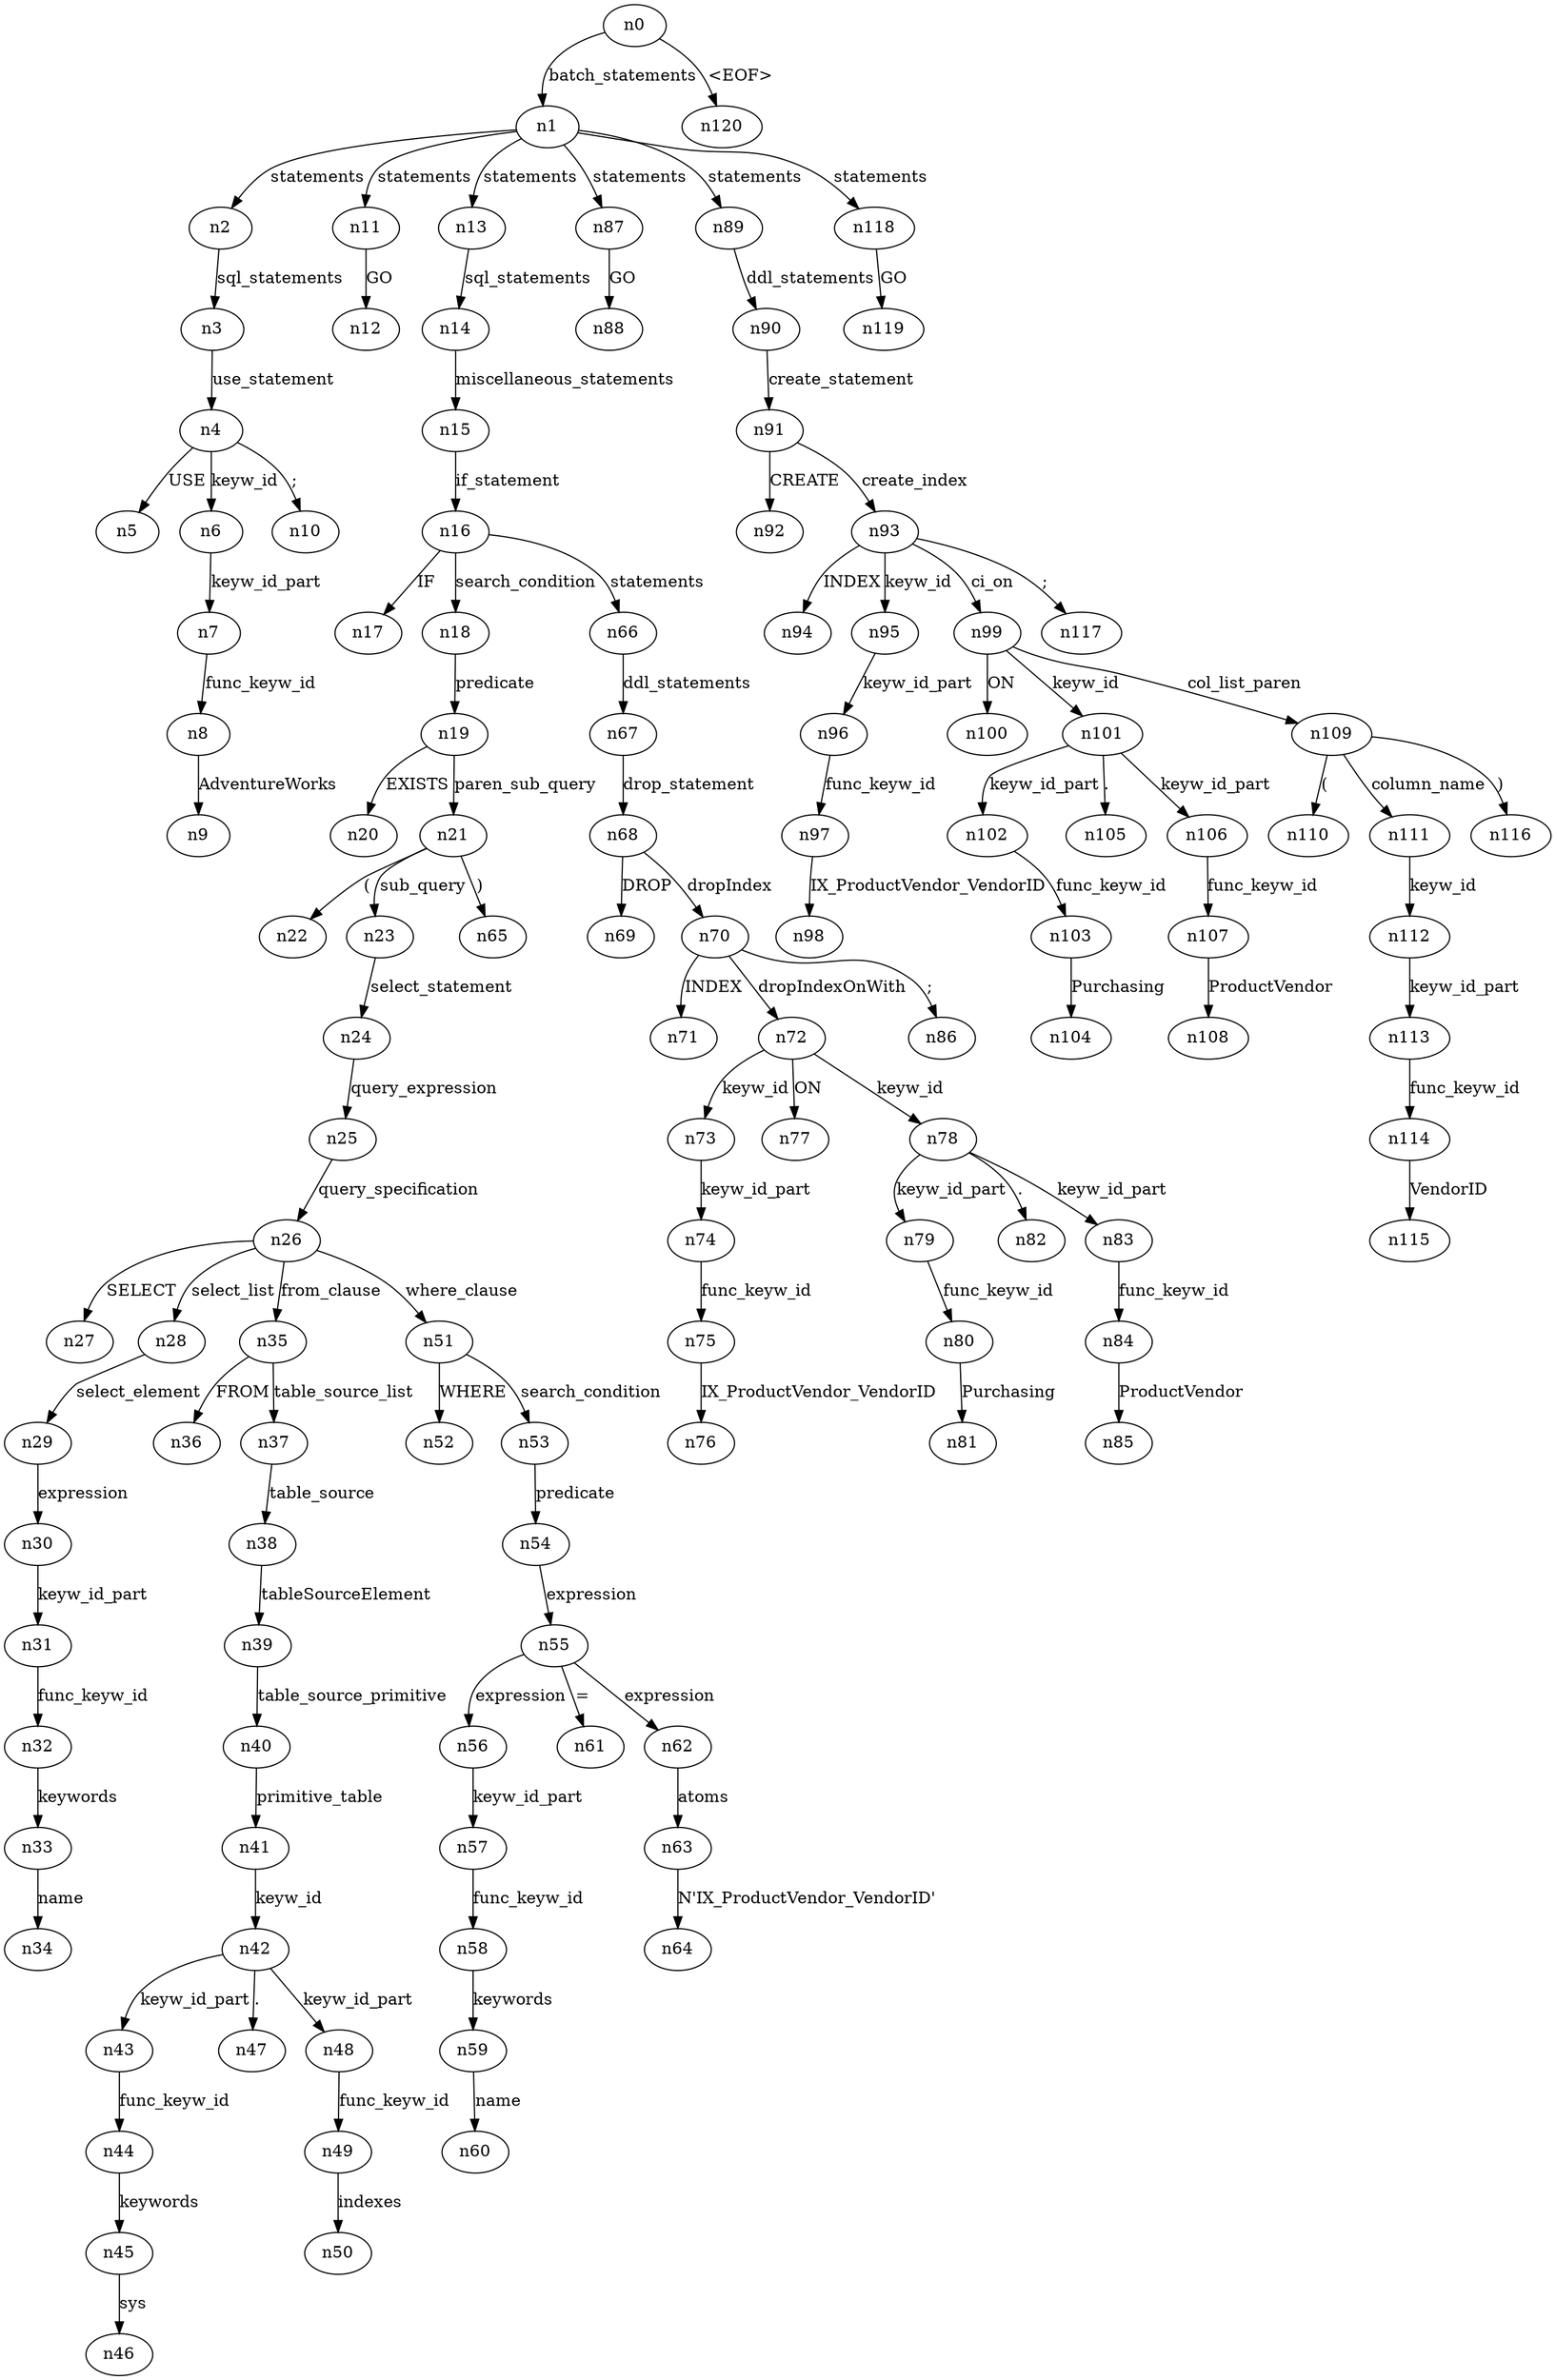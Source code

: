 digraph ParseTree {
  n0 -> n1 [label="batch_statements"];
  n1 -> n2 [label="statements"];
  n2 -> n3 [label="sql_statements"];
  n3 -> n4 [label="use_statement"];
  n4 -> n5 [label="USE"];
  n4 -> n6 [label="keyw_id"];
  n6 -> n7 [label="keyw_id_part"];
  n7 -> n8 [label="func_keyw_id"];
  n8 -> n9 [label="AdventureWorks"];
  n4 -> n10 [label=";"];
  n1 -> n11 [label="statements"];
  n11 -> n12 [label="GO"];
  n1 -> n13 [label="statements"];
  n13 -> n14 [label="sql_statements"];
  n14 -> n15 [label="miscellaneous_statements"];
  n15 -> n16 [label="if_statement"];
  n16 -> n17 [label="IF"];
  n16 -> n18 [label="search_condition"];
  n18 -> n19 [label="predicate"];
  n19 -> n20 [label="EXISTS"];
  n19 -> n21 [label="paren_sub_query"];
  n21 -> n22 [label="("];
  n21 -> n23 [label="sub_query"];
  n23 -> n24 [label="select_statement"];
  n24 -> n25 [label="query_expression"];
  n25 -> n26 [label="query_specification"];
  n26 -> n27 [label="SELECT"];
  n26 -> n28 [label="select_list"];
  n28 -> n29 [label="select_element"];
  n29 -> n30 [label="expression"];
  n30 -> n31 [label="keyw_id_part"];
  n31 -> n32 [label="func_keyw_id"];
  n32 -> n33 [label="keywords"];
  n33 -> n34 [label="name"];
  n26 -> n35 [label="from_clause"];
  n35 -> n36 [label="FROM"];
  n35 -> n37 [label="table_source_list"];
  n37 -> n38 [label="table_source"];
  n38 -> n39 [label="tableSourceElement"];
  n39 -> n40 [label="table_source_primitive"];
  n40 -> n41 [label="primitive_table"];
  n41 -> n42 [label="keyw_id"];
  n42 -> n43 [label="keyw_id_part"];
  n43 -> n44 [label="func_keyw_id"];
  n44 -> n45 [label="keywords"];
  n45 -> n46 [label="sys"];
  n42 -> n47 [label="."];
  n42 -> n48 [label="keyw_id_part"];
  n48 -> n49 [label="func_keyw_id"];
  n49 -> n50 [label="indexes"];
  n26 -> n51 [label="where_clause"];
  n51 -> n52 [label="WHERE"];
  n51 -> n53 [label="search_condition"];
  n53 -> n54 [label="predicate"];
  n54 -> n55 [label="expression"];
  n55 -> n56 [label="expression"];
  n56 -> n57 [label="keyw_id_part"];
  n57 -> n58 [label="func_keyw_id"];
  n58 -> n59 [label="keywords"];
  n59 -> n60 [label="name"];
  n55 -> n61 [label="="];
  n55 -> n62 [label="expression"];
  n62 -> n63 [label="atoms"];
  n63 -> n64 [label="N'IX_ProductVendor_VendorID'"];
  n21 -> n65 [label=")"];
  n16 -> n66 [label="statements"];
  n66 -> n67 [label="ddl_statements"];
  n67 -> n68 [label="drop_statement"];
  n68 -> n69 [label="DROP"];
  n68 -> n70 [label="dropIndex"];
  n70 -> n71 [label="INDEX"];
  n70 -> n72 [label="dropIndexOnWith"];
  n72 -> n73 [label="keyw_id"];
  n73 -> n74 [label="keyw_id_part"];
  n74 -> n75 [label="func_keyw_id"];
  n75 -> n76 [label="IX_ProductVendor_VendorID"];
  n72 -> n77 [label="ON"];
  n72 -> n78 [label="keyw_id"];
  n78 -> n79 [label="keyw_id_part"];
  n79 -> n80 [label="func_keyw_id"];
  n80 -> n81 [label="Purchasing"];
  n78 -> n82 [label="."];
  n78 -> n83 [label="keyw_id_part"];
  n83 -> n84 [label="func_keyw_id"];
  n84 -> n85 [label="ProductVendor"];
  n70 -> n86 [label=";"];
  n1 -> n87 [label="statements"];
  n87 -> n88 [label="GO"];
  n1 -> n89 [label="statements"];
  n89 -> n90 [label="ddl_statements"];
  n90 -> n91 [label="create_statement"];
  n91 -> n92 [label="CREATE"];
  n91 -> n93 [label="create_index"];
  n93 -> n94 [label="INDEX"];
  n93 -> n95 [label="keyw_id"];
  n95 -> n96 [label="keyw_id_part"];
  n96 -> n97 [label="func_keyw_id"];
  n97 -> n98 [label="IX_ProductVendor_VendorID"];
  n93 -> n99 [label="ci_on"];
  n99 -> n100 [label="ON"];
  n99 -> n101 [label="keyw_id"];
  n101 -> n102 [label="keyw_id_part"];
  n102 -> n103 [label="func_keyw_id"];
  n103 -> n104 [label="Purchasing"];
  n101 -> n105 [label="."];
  n101 -> n106 [label="keyw_id_part"];
  n106 -> n107 [label="func_keyw_id"];
  n107 -> n108 [label="ProductVendor"];
  n99 -> n109 [label="col_list_paren"];
  n109 -> n110 [label="("];
  n109 -> n111 [label="column_name"];
  n111 -> n112 [label="keyw_id"];
  n112 -> n113 [label="keyw_id_part"];
  n113 -> n114 [label="func_keyw_id"];
  n114 -> n115 [label="VendorID"];
  n109 -> n116 [label=")"];
  n93 -> n117 [label=";"];
  n1 -> n118 [label="statements"];
  n118 -> n119 [label="GO"];
  n0 -> n120 [label="<EOF>"];
}